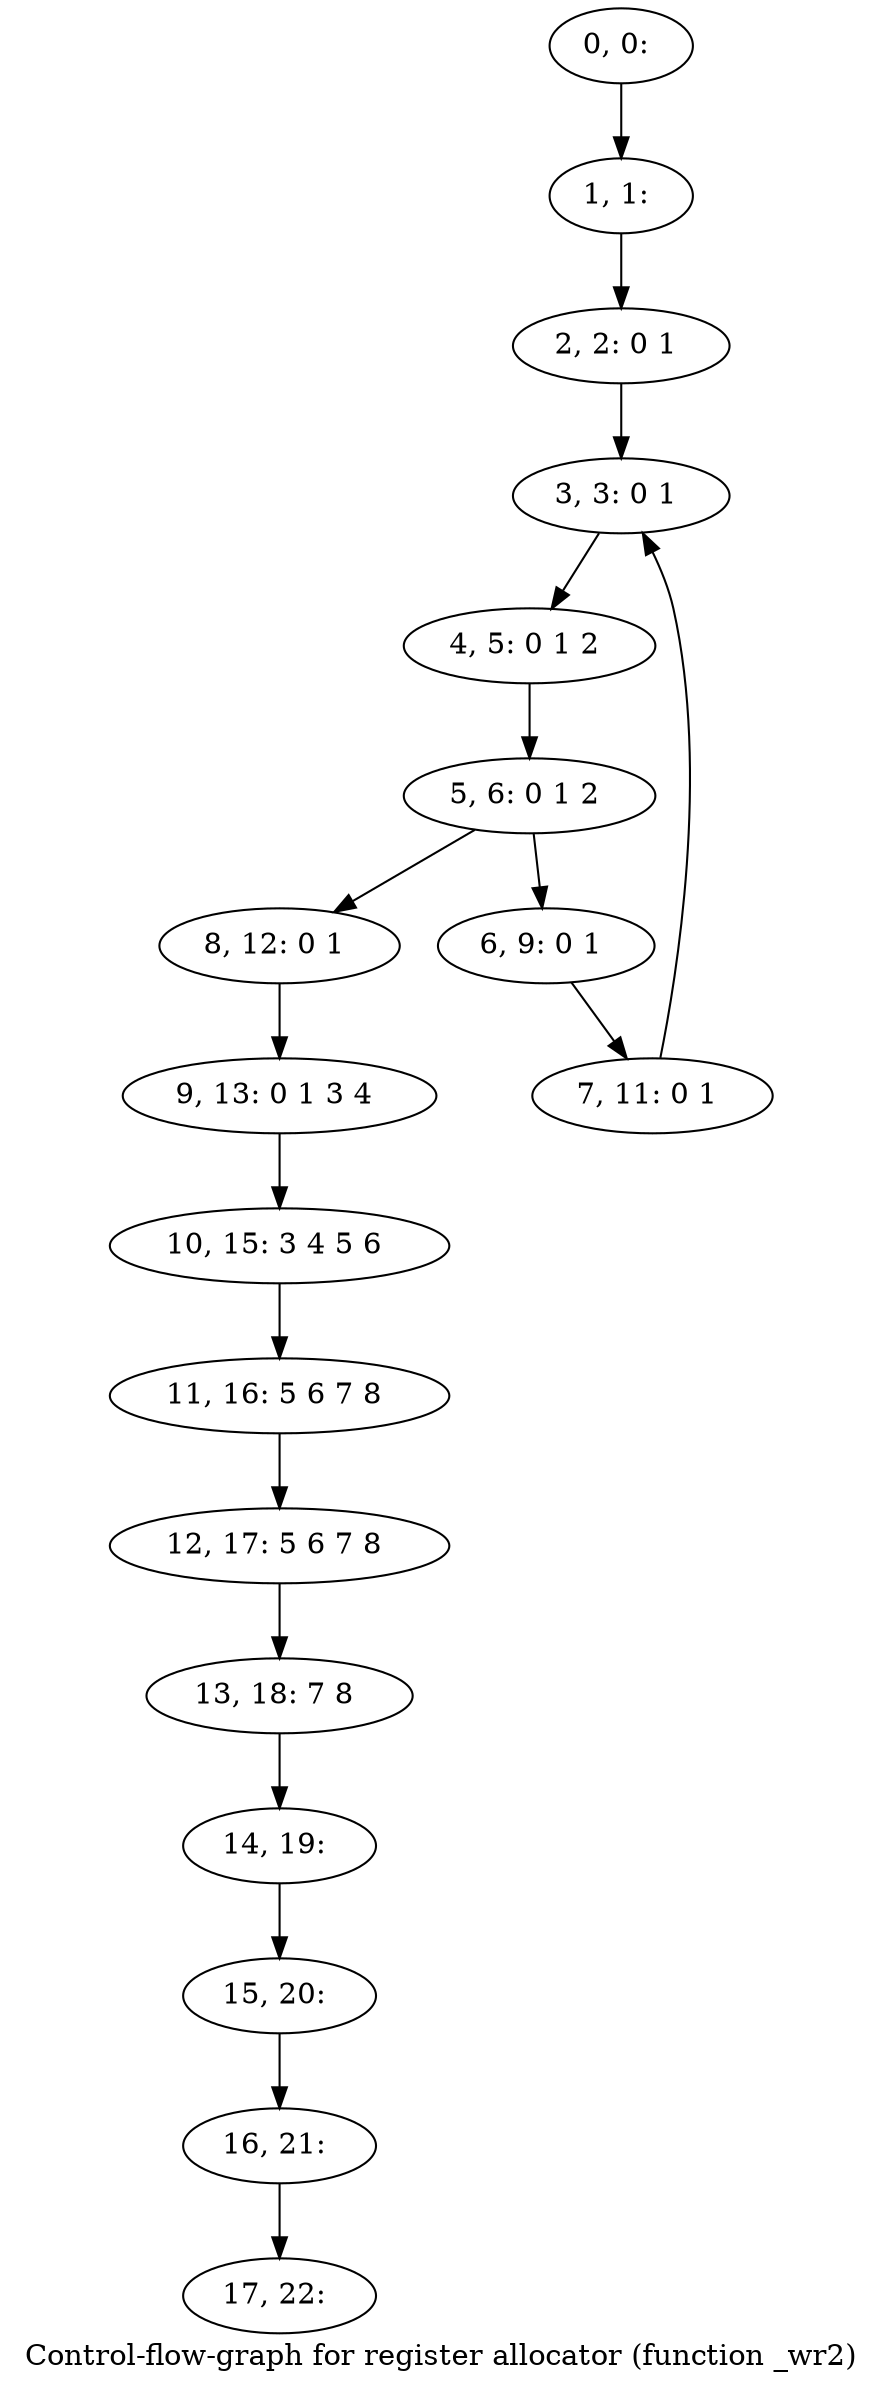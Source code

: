 digraph G {
graph [label="Control-flow-graph for register allocator (function _wr2)"]
0[label="0, 0: "];
1[label="1, 1: "];
2[label="2, 2: 0 1 "];
3[label="3, 3: 0 1 "];
4[label="4, 5: 0 1 2 "];
5[label="5, 6: 0 1 2 "];
6[label="6, 9: 0 1 "];
7[label="7, 11: 0 1 "];
8[label="8, 12: 0 1 "];
9[label="9, 13: 0 1 3 4 "];
10[label="10, 15: 3 4 5 6 "];
11[label="11, 16: 5 6 7 8 "];
12[label="12, 17: 5 6 7 8 "];
13[label="13, 18: 7 8 "];
14[label="14, 19: "];
15[label="15, 20: "];
16[label="16, 21: "];
17[label="17, 22: "];
0->1 ;
1->2 ;
2->3 ;
3->4 ;
4->5 ;
5->6 ;
5->8 ;
6->7 ;
7->3 ;
8->9 ;
9->10 ;
10->11 ;
11->12 ;
12->13 ;
13->14 ;
14->15 ;
15->16 ;
16->17 ;
}
